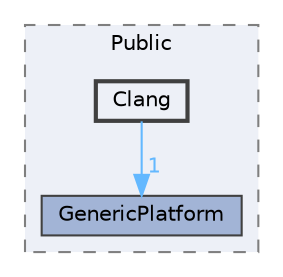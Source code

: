 digraph "Clang"
{
 // INTERACTIVE_SVG=YES
 // LATEX_PDF_SIZE
  bgcolor="transparent";
  edge [fontname=Helvetica,fontsize=10,labelfontname=Helvetica,labelfontsize=10];
  node [fontname=Helvetica,fontsize=10,shape=box,height=0.2,width=0.4];
  compound=true
  subgraph clusterdir_ba49309ee78fabe0452662bc1a7ef37d {
    graph [ bgcolor="#edf0f7", pencolor="grey50", label="Public", fontname=Helvetica,fontsize=10 style="filled,dashed", URL="dir_ba49309ee78fabe0452662bc1a7ef37d.html",tooltip=""]
  dir_1c568e3b9220952114991a6a4d431654 [label="GenericPlatform", fillcolor="#a2b4d6", color="grey25", style="filled", URL="dir_1c568e3b9220952114991a6a4d431654.html",tooltip=""];
  dir_078daea5ffa65da1641e1882ed4f00b6 [label="Clang", fillcolor="#edf0f7", color="grey25", style="filled,bold", URL="dir_078daea5ffa65da1641e1882ed4f00b6.html",tooltip=""];
  }
  dir_078daea5ffa65da1641e1882ed4f00b6->dir_1c568e3b9220952114991a6a4d431654 [headlabel="1", labeldistance=1.5 headhref="dir_000174_000432.html" href="dir_000174_000432.html" color="steelblue1" fontcolor="steelblue1"];
}
